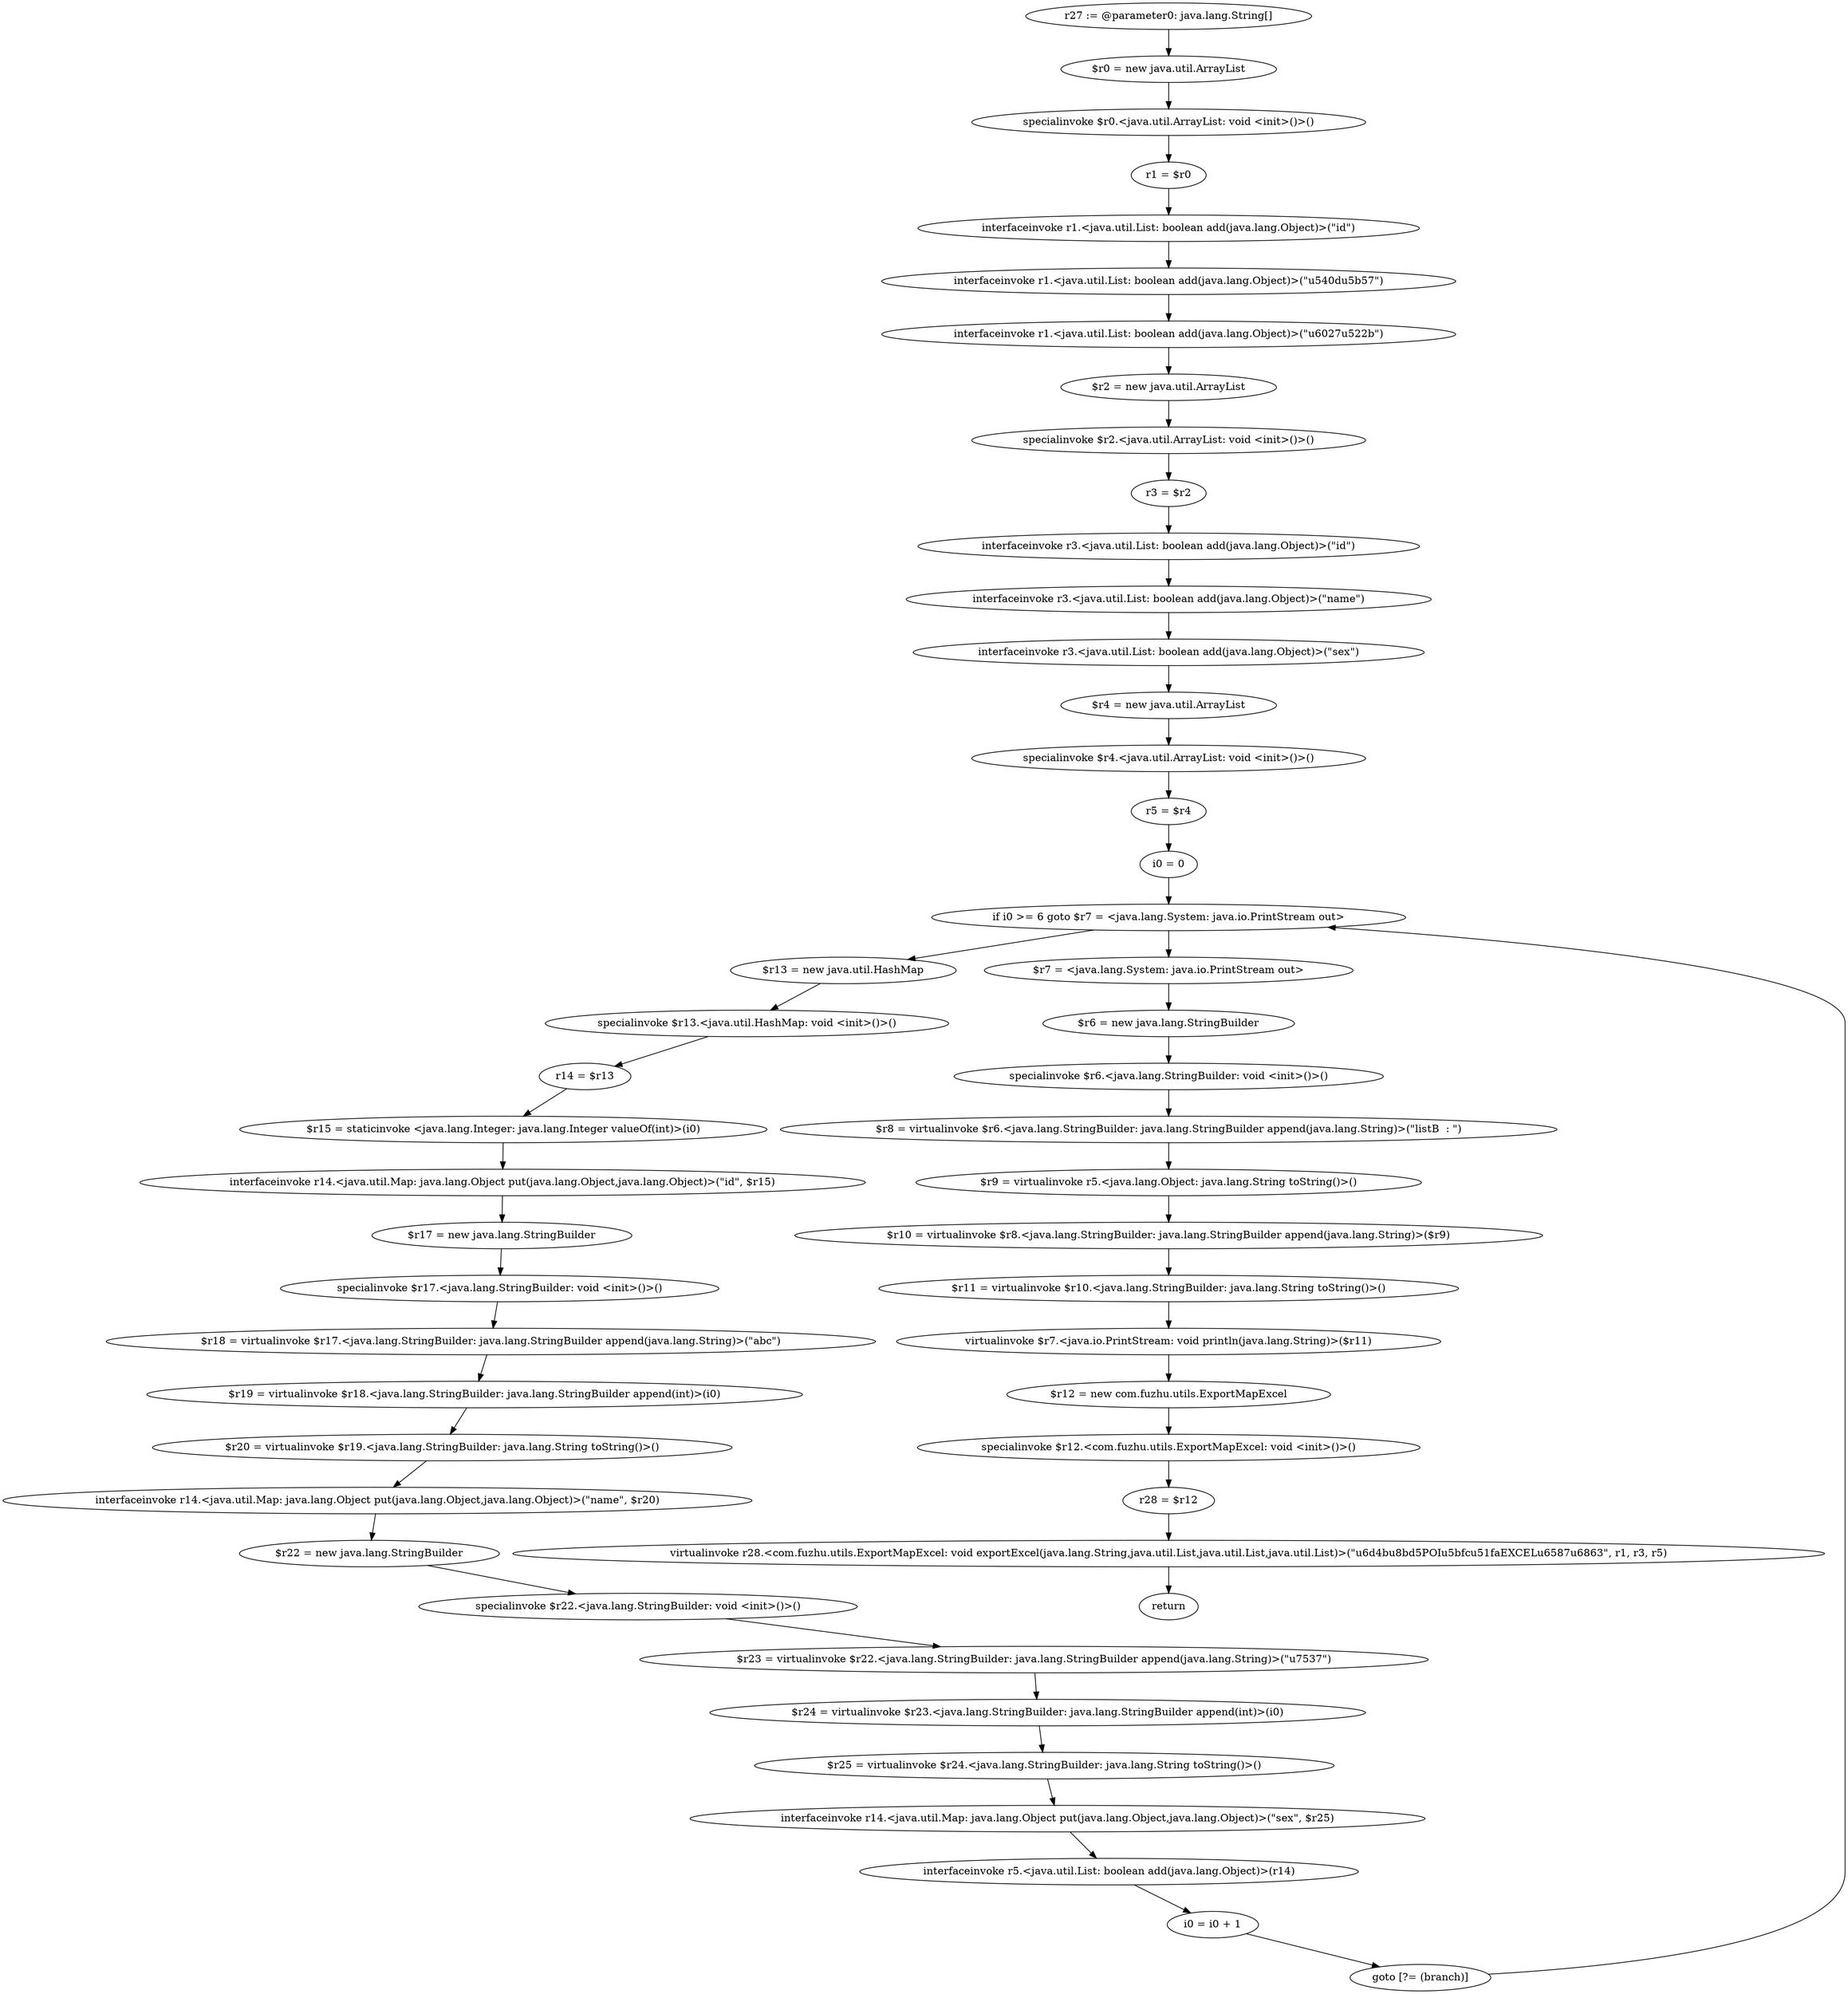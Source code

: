 digraph "unitGraph" {
    "r27 := @parameter0: java.lang.String[]"
    "$r0 = new java.util.ArrayList"
    "specialinvoke $r0.<java.util.ArrayList: void <init>()>()"
    "r1 = $r0"
    "interfaceinvoke r1.<java.util.List: boolean add(java.lang.Object)>(\"id\")"
    "interfaceinvoke r1.<java.util.List: boolean add(java.lang.Object)>(\"\u540d\u5b57\")"
    "interfaceinvoke r1.<java.util.List: boolean add(java.lang.Object)>(\"\u6027\u522b\")"
    "$r2 = new java.util.ArrayList"
    "specialinvoke $r2.<java.util.ArrayList: void <init>()>()"
    "r3 = $r2"
    "interfaceinvoke r3.<java.util.List: boolean add(java.lang.Object)>(\"id\")"
    "interfaceinvoke r3.<java.util.List: boolean add(java.lang.Object)>(\"name\")"
    "interfaceinvoke r3.<java.util.List: boolean add(java.lang.Object)>(\"sex\")"
    "$r4 = new java.util.ArrayList"
    "specialinvoke $r4.<java.util.ArrayList: void <init>()>()"
    "r5 = $r4"
    "i0 = 0"
    "if i0 >= 6 goto $r7 = <java.lang.System: java.io.PrintStream out>"
    "$r13 = new java.util.HashMap"
    "specialinvoke $r13.<java.util.HashMap: void <init>()>()"
    "r14 = $r13"
    "$r15 = staticinvoke <java.lang.Integer: java.lang.Integer valueOf(int)>(i0)"
    "interfaceinvoke r14.<java.util.Map: java.lang.Object put(java.lang.Object,java.lang.Object)>(\"id\", $r15)"
    "$r17 = new java.lang.StringBuilder"
    "specialinvoke $r17.<java.lang.StringBuilder: void <init>()>()"
    "$r18 = virtualinvoke $r17.<java.lang.StringBuilder: java.lang.StringBuilder append(java.lang.String)>(\"abc\")"
    "$r19 = virtualinvoke $r18.<java.lang.StringBuilder: java.lang.StringBuilder append(int)>(i0)"
    "$r20 = virtualinvoke $r19.<java.lang.StringBuilder: java.lang.String toString()>()"
    "interfaceinvoke r14.<java.util.Map: java.lang.Object put(java.lang.Object,java.lang.Object)>(\"name\", $r20)"
    "$r22 = new java.lang.StringBuilder"
    "specialinvoke $r22.<java.lang.StringBuilder: void <init>()>()"
    "$r23 = virtualinvoke $r22.<java.lang.StringBuilder: java.lang.StringBuilder append(java.lang.String)>(\"\u7537\")"
    "$r24 = virtualinvoke $r23.<java.lang.StringBuilder: java.lang.StringBuilder append(int)>(i0)"
    "$r25 = virtualinvoke $r24.<java.lang.StringBuilder: java.lang.String toString()>()"
    "interfaceinvoke r14.<java.util.Map: java.lang.Object put(java.lang.Object,java.lang.Object)>(\"sex\", $r25)"
    "interfaceinvoke r5.<java.util.List: boolean add(java.lang.Object)>(r14)"
    "i0 = i0 + 1"
    "goto [?= (branch)]"
    "$r7 = <java.lang.System: java.io.PrintStream out>"
    "$r6 = new java.lang.StringBuilder"
    "specialinvoke $r6.<java.lang.StringBuilder: void <init>()>()"
    "$r8 = virtualinvoke $r6.<java.lang.StringBuilder: java.lang.StringBuilder append(java.lang.String)>(\"listB  : \")"
    "$r9 = virtualinvoke r5.<java.lang.Object: java.lang.String toString()>()"
    "$r10 = virtualinvoke $r8.<java.lang.StringBuilder: java.lang.StringBuilder append(java.lang.String)>($r9)"
    "$r11 = virtualinvoke $r10.<java.lang.StringBuilder: java.lang.String toString()>()"
    "virtualinvoke $r7.<java.io.PrintStream: void println(java.lang.String)>($r11)"
    "$r12 = new com.fuzhu.utils.ExportMapExcel"
    "specialinvoke $r12.<com.fuzhu.utils.ExportMapExcel: void <init>()>()"
    "r28 = $r12"
    "virtualinvoke r28.<com.fuzhu.utils.ExportMapExcel: void exportExcel(java.lang.String,java.util.List,java.util.List,java.util.List)>(\"\u6d4b\u8bd5POI\u5bfc\u51faEXCEL\u6587\u6863\", r1, r3, r5)"
    "return"
    "r27 := @parameter0: java.lang.String[]"->"$r0 = new java.util.ArrayList";
    "$r0 = new java.util.ArrayList"->"specialinvoke $r0.<java.util.ArrayList: void <init>()>()";
    "specialinvoke $r0.<java.util.ArrayList: void <init>()>()"->"r1 = $r0";
    "r1 = $r0"->"interfaceinvoke r1.<java.util.List: boolean add(java.lang.Object)>(\"id\")";
    "interfaceinvoke r1.<java.util.List: boolean add(java.lang.Object)>(\"id\")"->"interfaceinvoke r1.<java.util.List: boolean add(java.lang.Object)>(\"\u540d\u5b57\")";
    "interfaceinvoke r1.<java.util.List: boolean add(java.lang.Object)>(\"\u540d\u5b57\")"->"interfaceinvoke r1.<java.util.List: boolean add(java.lang.Object)>(\"\u6027\u522b\")";
    "interfaceinvoke r1.<java.util.List: boolean add(java.lang.Object)>(\"\u6027\u522b\")"->"$r2 = new java.util.ArrayList";
    "$r2 = new java.util.ArrayList"->"specialinvoke $r2.<java.util.ArrayList: void <init>()>()";
    "specialinvoke $r2.<java.util.ArrayList: void <init>()>()"->"r3 = $r2";
    "r3 = $r2"->"interfaceinvoke r3.<java.util.List: boolean add(java.lang.Object)>(\"id\")";
    "interfaceinvoke r3.<java.util.List: boolean add(java.lang.Object)>(\"id\")"->"interfaceinvoke r3.<java.util.List: boolean add(java.lang.Object)>(\"name\")";
    "interfaceinvoke r3.<java.util.List: boolean add(java.lang.Object)>(\"name\")"->"interfaceinvoke r3.<java.util.List: boolean add(java.lang.Object)>(\"sex\")";
    "interfaceinvoke r3.<java.util.List: boolean add(java.lang.Object)>(\"sex\")"->"$r4 = new java.util.ArrayList";
    "$r4 = new java.util.ArrayList"->"specialinvoke $r4.<java.util.ArrayList: void <init>()>()";
    "specialinvoke $r4.<java.util.ArrayList: void <init>()>()"->"r5 = $r4";
    "r5 = $r4"->"i0 = 0";
    "i0 = 0"->"if i0 >= 6 goto $r7 = <java.lang.System: java.io.PrintStream out>";
    "if i0 >= 6 goto $r7 = <java.lang.System: java.io.PrintStream out>"->"$r13 = new java.util.HashMap";
    "if i0 >= 6 goto $r7 = <java.lang.System: java.io.PrintStream out>"->"$r7 = <java.lang.System: java.io.PrintStream out>";
    "$r13 = new java.util.HashMap"->"specialinvoke $r13.<java.util.HashMap: void <init>()>()";
    "specialinvoke $r13.<java.util.HashMap: void <init>()>()"->"r14 = $r13";
    "r14 = $r13"->"$r15 = staticinvoke <java.lang.Integer: java.lang.Integer valueOf(int)>(i0)";
    "$r15 = staticinvoke <java.lang.Integer: java.lang.Integer valueOf(int)>(i0)"->"interfaceinvoke r14.<java.util.Map: java.lang.Object put(java.lang.Object,java.lang.Object)>(\"id\", $r15)";
    "interfaceinvoke r14.<java.util.Map: java.lang.Object put(java.lang.Object,java.lang.Object)>(\"id\", $r15)"->"$r17 = new java.lang.StringBuilder";
    "$r17 = new java.lang.StringBuilder"->"specialinvoke $r17.<java.lang.StringBuilder: void <init>()>()";
    "specialinvoke $r17.<java.lang.StringBuilder: void <init>()>()"->"$r18 = virtualinvoke $r17.<java.lang.StringBuilder: java.lang.StringBuilder append(java.lang.String)>(\"abc\")";
    "$r18 = virtualinvoke $r17.<java.lang.StringBuilder: java.lang.StringBuilder append(java.lang.String)>(\"abc\")"->"$r19 = virtualinvoke $r18.<java.lang.StringBuilder: java.lang.StringBuilder append(int)>(i0)";
    "$r19 = virtualinvoke $r18.<java.lang.StringBuilder: java.lang.StringBuilder append(int)>(i0)"->"$r20 = virtualinvoke $r19.<java.lang.StringBuilder: java.lang.String toString()>()";
    "$r20 = virtualinvoke $r19.<java.lang.StringBuilder: java.lang.String toString()>()"->"interfaceinvoke r14.<java.util.Map: java.lang.Object put(java.lang.Object,java.lang.Object)>(\"name\", $r20)";
    "interfaceinvoke r14.<java.util.Map: java.lang.Object put(java.lang.Object,java.lang.Object)>(\"name\", $r20)"->"$r22 = new java.lang.StringBuilder";
    "$r22 = new java.lang.StringBuilder"->"specialinvoke $r22.<java.lang.StringBuilder: void <init>()>()";
    "specialinvoke $r22.<java.lang.StringBuilder: void <init>()>()"->"$r23 = virtualinvoke $r22.<java.lang.StringBuilder: java.lang.StringBuilder append(java.lang.String)>(\"\u7537\")";
    "$r23 = virtualinvoke $r22.<java.lang.StringBuilder: java.lang.StringBuilder append(java.lang.String)>(\"\u7537\")"->"$r24 = virtualinvoke $r23.<java.lang.StringBuilder: java.lang.StringBuilder append(int)>(i0)";
    "$r24 = virtualinvoke $r23.<java.lang.StringBuilder: java.lang.StringBuilder append(int)>(i0)"->"$r25 = virtualinvoke $r24.<java.lang.StringBuilder: java.lang.String toString()>()";
    "$r25 = virtualinvoke $r24.<java.lang.StringBuilder: java.lang.String toString()>()"->"interfaceinvoke r14.<java.util.Map: java.lang.Object put(java.lang.Object,java.lang.Object)>(\"sex\", $r25)";
    "interfaceinvoke r14.<java.util.Map: java.lang.Object put(java.lang.Object,java.lang.Object)>(\"sex\", $r25)"->"interfaceinvoke r5.<java.util.List: boolean add(java.lang.Object)>(r14)";
    "interfaceinvoke r5.<java.util.List: boolean add(java.lang.Object)>(r14)"->"i0 = i0 + 1";
    "i0 = i0 + 1"->"goto [?= (branch)]";
    "goto [?= (branch)]"->"if i0 >= 6 goto $r7 = <java.lang.System: java.io.PrintStream out>";
    "$r7 = <java.lang.System: java.io.PrintStream out>"->"$r6 = new java.lang.StringBuilder";
    "$r6 = new java.lang.StringBuilder"->"specialinvoke $r6.<java.lang.StringBuilder: void <init>()>()";
    "specialinvoke $r6.<java.lang.StringBuilder: void <init>()>()"->"$r8 = virtualinvoke $r6.<java.lang.StringBuilder: java.lang.StringBuilder append(java.lang.String)>(\"listB  : \")";
    "$r8 = virtualinvoke $r6.<java.lang.StringBuilder: java.lang.StringBuilder append(java.lang.String)>(\"listB  : \")"->"$r9 = virtualinvoke r5.<java.lang.Object: java.lang.String toString()>()";
    "$r9 = virtualinvoke r5.<java.lang.Object: java.lang.String toString()>()"->"$r10 = virtualinvoke $r8.<java.lang.StringBuilder: java.lang.StringBuilder append(java.lang.String)>($r9)";
    "$r10 = virtualinvoke $r8.<java.lang.StringBuilder: java.lang.StringBuilder append(java.lang.String)>($r9)"->"$r11 = virtualinvoke $r10.<java.lang.StringBuilder: java.lang.String toString()>()";
    "$r11 = virtualinvoke $r10.<java.lang.StringBuilder: java.lang.String toString()>()"->"virtualinvoke $r7.<java.io.PrintStream: void println(java.lang.String)>($r11)";
    "virtualinvoke $r7.<java.io.PrintStream: void println(java.lang.String)>($r11)"->"$r12 = new com.fuzhu.utils.ExportMapExcel";
    "$r12 = new com.fuzhu.utils.ExportMapExcel"->"specialinvoke $r12.<com.fuzhu.utils.ExportMapExcel: void <init>()>()";
    "specialinvoke $r12.<com.fuzhu.utils.ExportMapExcel: void <init>()>()"->"r28 = $r12";
    "r28 = $r12"->"virtualinvoke r28.<com.fuzhu.utils.ExportMapExcel: void exportExcel(java.lang.String,java.util.List,java.util.List,java.util.List)>(\"\u6d4b\u8bd5POI\u5bfc\u51faEXCEL\u6587\u6863\", r1, r3, r5)";
    "virtualinvoke r28.<com.fuzhu.utils.ExportMapExcel: void exportExcel(java.lang.String,java.util.List,java.util.List,java.util.List)>(\"\u6d4b\u8bd5POI\u5bfc\u51faEXCEL\u6587\u6863\", r1, r3, r5)"->"return";
}
